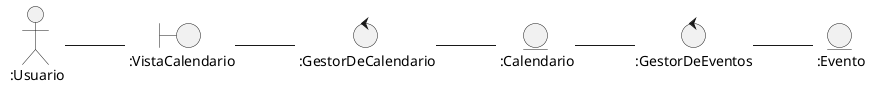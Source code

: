 @startuml UC13 Revisar Calendario
left to right direction

Actor " :Usuario" as user

boundary " :VistaCalendario" as IC

control " :GestorDeCalendario" as CC

entity " :Calendario" as C
entity " :Evento" as E 
control ":GestorDeEventos" as GE
user -- IC
IC -- CC
CC -- C

GE -- E
C -- GE

@enduml